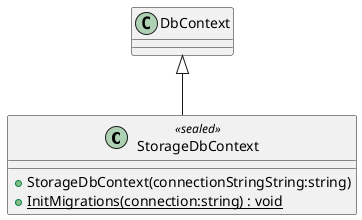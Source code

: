 @startuml
class StorageDbContext <<sealed>> {
    + StorageDbContext(connectionStringString:string)
    + {static} InitMigrations(connection:string) : void
}
DbContext <|-- StorageDbContext
@enduml
